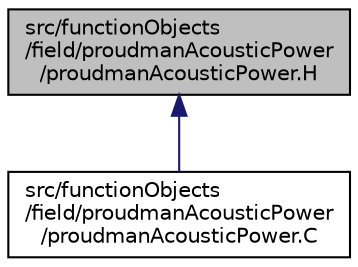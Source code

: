 digraph "src/functionObjects/field/proudmanAcousticPower/proudmanAcousticPower.H"
{
  bgcolor="transparent";
  edge [fontname="Helvetica",fontsize="10",labelfontname="Helvetica",labelfontsize="10"];
  node [fontname="Helvetica",fontsize="10",shape=record];
  Node1 [label="src/functionObjects\l/field/proudmanAcousticPower\l/proudmanAcousticPower.H",height=0.2,width=0.4,color="black", fillcolor="grey75", style="filled" fontcolor="black"];
  Node1 -> Node2 [dir="back",color="midnightblue",fontsize="10",style="solid",fontname="Helvetica"];
  Node2 [label="src/functionObjects\l/field/proudmanAcousticPower\l/proudmanAcousticPower.C",height=0.2,width=0.4,color="black",URL="$proudmanAcousticPower_8C.html"];
}
